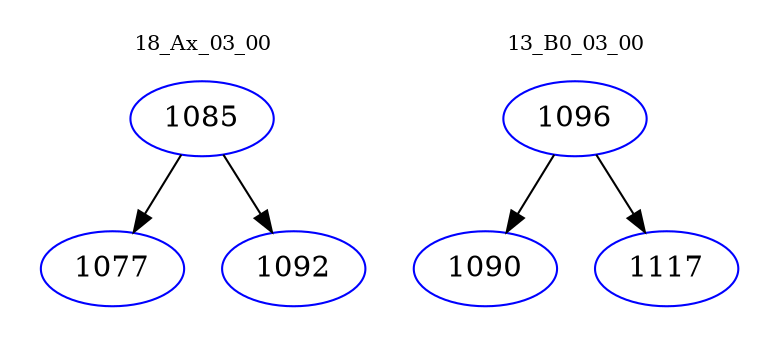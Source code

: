 digraph{
subgraph cluster_0 {
color = white
label = "18_Ax_03_00";
fontsize=10;
T0_1085 [label="1085", color="blue"]
T0_1085 -> T0_1077 [color="black"]
T0_1077 [label="1077", color="blue"]
T0_1085 -> T0_1092 [color="black"]
T0_1092 [label="1092", color="blue"]
}
subgraph cluster_1 {
color = white
label = "13_B0_03_00";
fontsize=10;
T1_1096 [label="1096", color="blue"]
T1_1096 -> T1_1090 [color="black"]
T1_1090 [label="1090", color="blue"]
T1_1096 -> T1_1117 [color="black"]
T1_1117 [label="1117", color="blue"]
}
}
